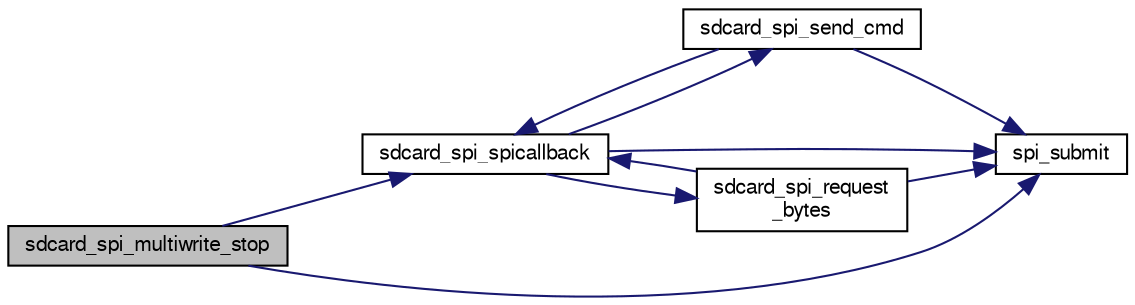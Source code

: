 digraph "sdcard_spi_multiwrite_stop"
{
  edge [fontname="FreeSans",fontsize="10",labelfontname="FreeSans",labelfontsize="10"];
  node [fontname="FreeSans",fontsize="10",shape=record];
  rankdir="LR";
  Node1 [label="sdcard_spi_multiwrite_stop",height=0.2,width=0.4,color="black", fillcolor="grey75", style="filled", fontcolor="black"];
  Node1 -> Node2 [color="midnightblue",fontsize="10",style="solid",fontname="FreeSans"];
  Node2 [label="sdcard_spi_spicallback",height=0.2,width=0.4,color="black", fillcolor="white", style="filled",URL="$sdcard__spi_8c.html#a64d90e0374b4ebb9c1c6b8fa95c9b73f",tooltip="Callback function for SPI transactions. "];
  Node2 -> Node3 [color="midnightblue",fontsize="10",style="solid",fontname="FreeSans"];
  Node3 [label="sdcard_spi_send_cmd",height=0.2,width=0.4,color="black", fillcolor="white", style="filled",URL="$sdcard__spi_8c.html#a4f343ab0a5e8ba8f3d68a50e139312c6",tooltip="Send a command to the SDCard. "];
  Node3 -> Node2 [color="midnightblue",fontsize="10",style="solid",fontname="FreeSans"];
  Node3 -> Node4 [color="midnightblue",fontsize="10",style="solid",fontname="FreeSans"];
  Node4 [label="spi_submit",height=0.2,width=0.4,color="black", fillcolor="white", style="filled",URL="$group__spi.html#ga5d383931766cb373ebad0b8bc26d439d",tooltip="Submit SPI transaction. "];
  Node2 -> Node5 [color="midnightblue",fontsize="10",style="solid",fontname="FreeSans"];
  Node5 [label="sdcard_spi_request\l_bytes",height=0.2,width=0.4,color="black", fillcolor="white", style="filled",URL="$sdcard__spi_8c.html#ae08b33e43067b02ae28ed7f7fccf781d",tooltip="Request one or more bytes from the SDCard. "];
  Node5 -> Node2 [color="midnightblue",fontsize="10",style="solid",fontname="FreeSans"];
  Node5 -> Node4 [color="midnightblue",fontsize="10",style="solid",fontname="FreeSans"];
  Node2 -> Node4 [color="midnightblue",fontsize="10",style="solid",fontname="FreeSans"];
  Node1 -> Node4 [color="midnightblue",fontsize="10",style="solid",fontname="FreeSans"];
}
